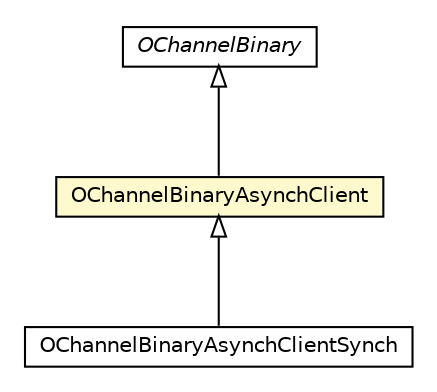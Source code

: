#!/usr/local/bin/dot
#
# Class diagram 
# Generated by UMLGraph version R5_6-24-gf6e263 (http://www.umlgraph.org/)
#

digraph G {
	edge [fontname="Helvetica",fontsize=10,labelfontname="Helvetica",labelfontsize=10];
	node [fontname="Helvetica",fontsize=10,shape=plaintext];
	nodesep=0.25;
	ranksep=0.5;
	// com.orientechnologies.orient.enterprise.channel.binary.OChannelBinary
	c834670 [label=<<table title="com.orientechnologies.orient.enterprise.channel.binary.OChannelBinary" border="0" cellborder="1" cellspacing="0" cellpadding="2" port="p" href="../../enterprise/channel/binary/OChannelBinary.html">
		<tr><td><table border="0" cellspacing="0" cellpadding="1">
<tr><td align="center" balign="center"><font face="Helvetica-Oblique"> OChannelBinary </font></td></tr>
		</table></td></tr>
		</table>>, URL="../../enterprise/channel/binary/OChannelBinary.html", fontname="Helvetica", fontcolor="black", fontsize=10.0];
	// com.orientechnologies.orient.client.binary.OChannelBinaryAsynchClientSynch
	c834683 [label=<<table title="com.orientechnologies.orient.client.binary.OChannelBinaryAsynchClientSynch" border="0" cellborder="1" cellspacing="0" cellpadding="2" port="p" href="./OChannelBinaryAsynchClientSynch.html">
		<tr><td><table border="0" cellspacing="0" cellpadding="1">
<tr><td align="center" balign="center"> OChannelBinaryAsynchClientSynch </td></tr>
		</table></td></tr>
		</table>>, URL="./OChannelBinaryAsynchClientSynch.html", fontname="Helvetica", fontcolor="black", fontsize=10.0];
	// com.orientechnologies.orient.client.binary.OChannelBinaryAsynchClient
	c834684 [label=<<table title="com.orientechnologies.orient.client.binary.OChannelBinaryAsynchClient" border="0" cellborder="1" cellspacing="0" cellpadding="2" port="p" bgcolor="lemonChiffon" href="./OChannelBinaryAsynchClient.html">
		<tr><td><table border="0" cellspacing="0" cellpadding="1">
<tr><td align="center" balign="center"> OChannelBinaryAsynchClient </td></tr>
		</table></td></tr>
		</table>>, URL="./OChannelBinaryAsynchClient.html", fontname="Helvetica", fontcolor="black", fontsize=10.0];
	//com.orientechnologies.orient.client.binary.OChannelBinaryAsynchClientSynch extends com.orientechnologies.orient.client.binary.OChannelBinaryAsynchClient
	c834684:p -> c834683:p [dir=back,arrowtail=empty];
	//com.orientechnologies.orient.client.binary.OChannelBinaryAsynchClient extends com.orientechnologies.orient.enterprise.channel.binary.OChannelBinary
	c834670:p -> c834684:p [dir=back,arrowtail=empty];
}

